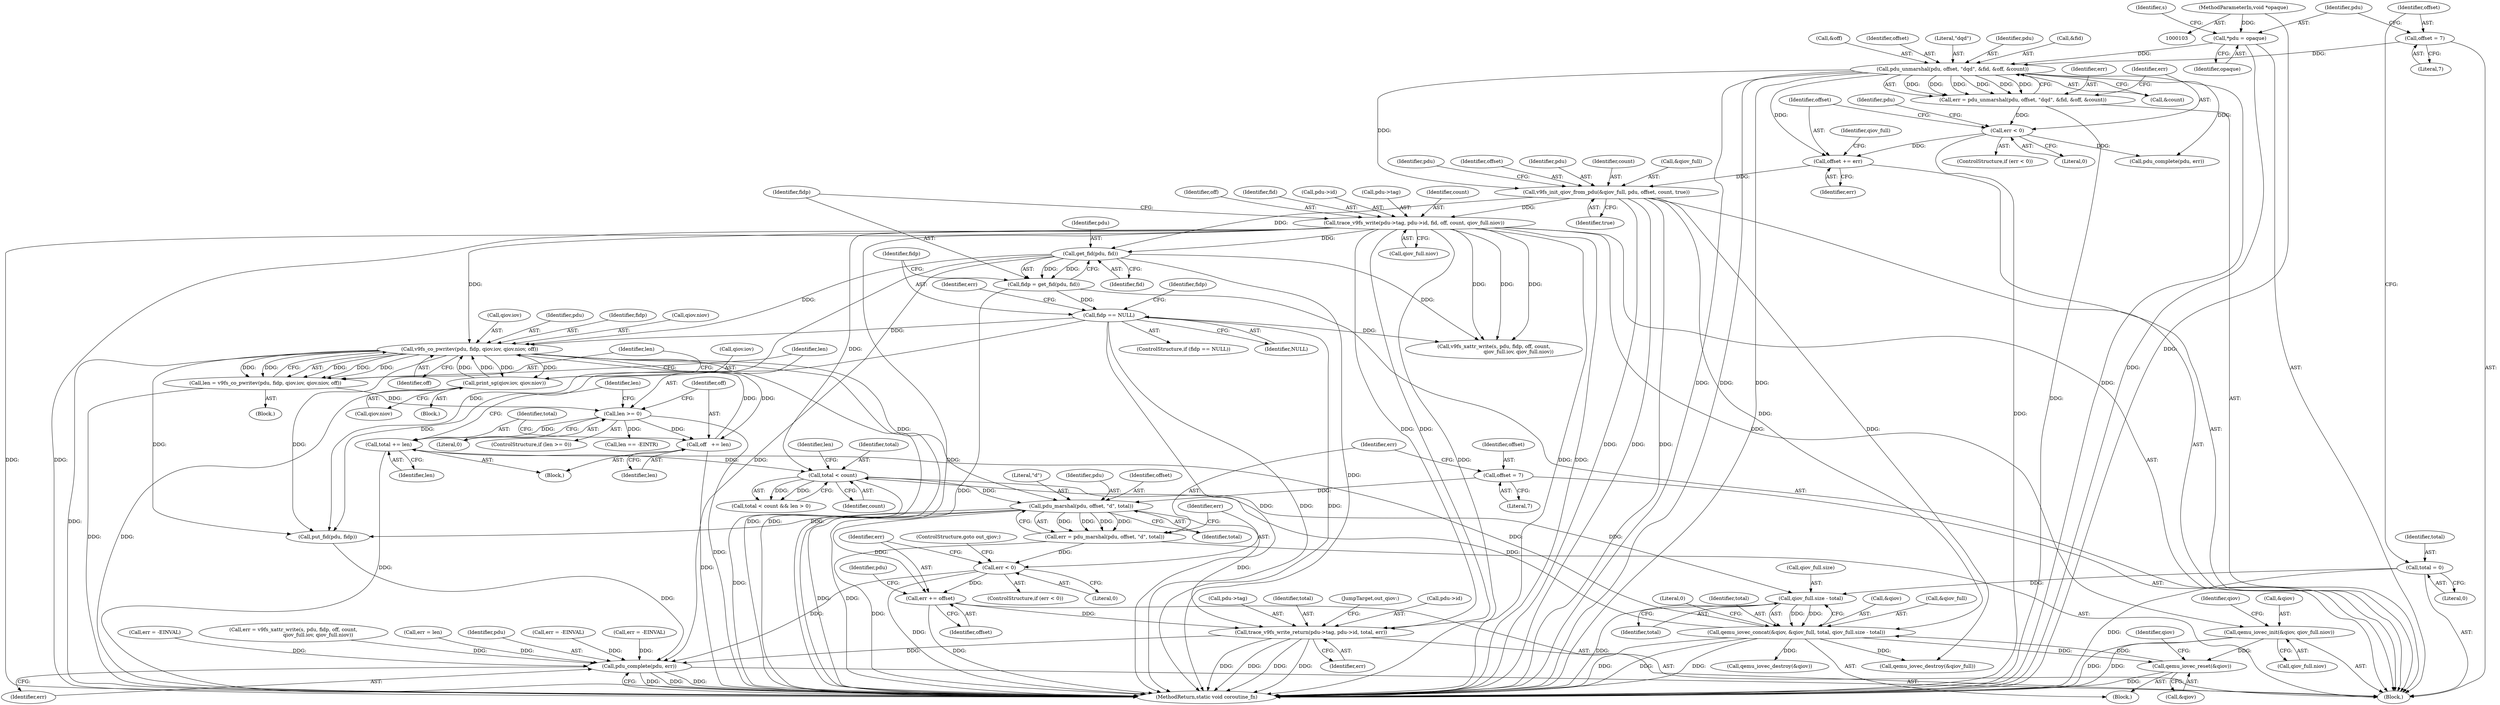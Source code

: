 digraph "0_qemu_fdfcc9aeea1492f4b819a24c94dfb678145b1bf9@API" {
"1000347" [label="(Call,trace_v9fs_write_return(pdu->tag, pdu->id, total, err))"];
"1000166" [label="(Call,trace_v9fs_write(pdu->tag, pdu->id, fid, off, count, qiov_full.niov))"];
"1000159" [label="(Call,v9fs_init_qiov_from_pdu(&qiov_full, pdu, offset, count, true))"];
"1000137" [label="(Call,pdu_unmarshal(pdu, offset, \"dqd\", &fid, &off, &count))"];
"1000124" [label="(Call,*pdu = opaque)"];
"1000104" [label="(MethodParameterIn,void *opaque)"];
"1000119" [label="(Call,offset = 7)"];
"1000156" [label="(Call,offset += err)"];
"1000148" [label="(Call,err < 0)"];
"1000135" [label="(Call,err = pdu_unmarshal(pdu, offset, \"dqd\", &fid, &off, &count))"];
"1000333" [label="(Call,pdu_marshal(pdu, offset, \"d\", total))"];
"1000282" [label="(Call,v9fs_co_pwritev(pdu, fidp, qiov.iov, qiov.niov, off))"];
"1000181" [label="(Call,get_fid(pdu, fid))"];
"1000185" [label="(Call,fidp == NULL)"];
"1000179" [label="(Call,fidp = get_fid(pdu, fid))"];
"1000271" [label="(Call,print_sg(qiov.iov, qiov.niov))"];
"1000297" [label="(Call,off   += len)"];
"1000293" [label="(Call,len >= 0)"];
"1000280" [label="(Call,len = v9fs_co_pwritev(pdu, fidp, qiov.iov, qiov.niov, off))"];
"1000328" [label="(Call,offset = 7)"];
"1000322" [label="(Call,total < count)"];
"1000300" [label="(Call,total += len)"];
"1000257" [label="(Call,qemu_iovec_concat(&qiov, &qiov_full, total, qiov_full.size - total))"];
"1000254" [label="(Call,qemu_iovec_reset(&qiov))"];
"1000246" [label="(Call,qemu_iovec_init(&qiov, qiov_full.niov))"];
"1000263" [label="(Call,qiov_full.size - total)"];
"1000115" [label="(Call,total = 0)"];
"1000344" [label="(Call,err += offset)"];
"1000339" [label="(Call,err < 0)"];
"1000331" [label="(Call,err = pdu_marshal(pdu, offset, \"d\", total))"];
"1000368" [label="(Call,pdu_complete(pdu, err))"];
"1000292" [label="(ControlStructure,if (len >= 0))"];
"1000182" [label="(Identifier,pdu)"];
"1000326" [label="(Identifier,len)"];
"1000349" [label="(Identifier,pdu)"];
"1000258" [label="(Call,&qiov)"];
"1000186" [label="(Identifier,fidp)"];
"1000257" [label="(Call,qemu_iovec_concat(&qiov, &qiov_full, total, qiov_full.size - total))"];
"1000137" [label="(Call,pdu_unmarshal(pdu, offset, \"dqd\", &fid, &off, &count))"];
"1000270" [label="(Block,)"];
"1000301" [label="(Identifier,total)"];
"1000117" [label="(Literal,0)"];
"1000141" [label="(Call,&fid)"];
"1000156" [label="(Call,offset += err)"];
"1000271" [label="(Call,print_sg(qiov.iov, qiov.niov))"];
"1000346" [label="(Identifier,offset)"];
"1000211" [label="(Call,err = -EINVAL)"];
"1000124" [label="(Call,*pdu = opaque)"];
"1000344" [label="(Call,err += offset)"];
"1000162" [label="(Identifier,pdu)"];
"1000304" [label="(Call,len == -EINTR)"];
"1000275" [label="(Call,qiov.niov)"];
"1000116" [label="(Identifier,total)"];
"1000241" [label="(Call,err = -EINVAL)"];
"1000115" [label="(Call,total = 0)"];
"1000179" [label="(Call,fidp = get_fid(pdu, fid))"];
"1000176" [label="(Call,qiov_full.niov)"];
"1000170" [label="(Call,pdu->id)"];
"1000145" [label="(Call,&count)"];
"1000356" [label="(JumpTarget,out_qiov:)"];
"1000328" [label="(Call,offset = 7)"];
"1000126" [label="(Identifier,opaque)"];
"1000321" [label="(Call,total < count && len > 0)"];
"1000247" [label="(Call,&qiov)"];
"1000334" [label="(Identifier,pdu)"];
"1000335" [label="(Identifier,offset)"];
"1000143" [label="(Call,&off)"];
"1000371" [label="(MethodReturn,static void coroutine_fn)"];
"1000167" [label="(Call,pdu->tag)"];
"1000331" [label="(Call,err = pdu_marshal(pdu, offset, \"d\", total))"];
"1000291" [label="(Identifier,off)"];
"1000297" [label="(Call,off   += len)"];
"1000256" [label="(Identifier,qiov)"];
"1000323" [label="(Identifier,total)"];
"1000189" [label="(Call,err = -EINVAL)"];
"1000340" [label="(Identifier,err)"];
"1000120" [label="(Identifier,offset)"];
"1000161" [label="(Identifier,qiov_full)"];
"1000164" [label="(Identifier,count)"];
"1000119" [label="(Call,offset = 7)"];
"1000136" [label="(Identifier,err)"];
"1000160" [label="(Call,&qiov_full)"];
"1000264" [label="(Call,qiov_full.size)"];
"1000341" [label="(Literal,0)"];
"1000168" [label="(Identifier,pdu)"];
"1000149" [label="(Identifier,err)"];
"1000272" [label="(Call,qiov.iov)"];
"1000226" [label="(Call,v9fs_xattr_write(s, pdu, fidp, off, count,\n                               qiov_full.iov, qiov_full.niov))"];
"1000365" [label="(Call,qemu_iovec_destroy(&qiov_full))"];
"1000263" [label="(Call,qiov_full.size - total)"];
"1000288" [label="(Call,qiov.niov)"];
"1000343" [label="(ControlStructure,goto out_qiov;)"];
"1000260" [label="(Call,&qiov_full)"];
"1000361" [label="(Call,put_fid(pdu, fidp))"];
"1000351" [label="(Call,pdu->id)"];
"1000296" [label="(Block,)"];
"1000285" [label="(Call,qiov.iov)"];
"1000348" [label="(Call,pdu->tag)"];
"1000279" [label="(Block,)"];
"1000175" [label="(Identifier,count)"];
"1000370" [label="(Identifier,err)"];
"1000224" [label="(Call,err = v9fs_xattr_write(s, pdu, fidp, off, count,\n                               qiov_full.iov, qiov_full.niov))"];
"1000330" [label="(Literal,7)"];
"1000345" [label="(Identifier,err)"];
"1000281" [label="(Identifier,len)"];
"1000294" [label="(Identifier,len)"];
"1000249" [label="(Call,qiov_full.niov)"];
"1000157" [label="(Identifier,offset)"];
"1000104" [label="(MethodParameterIn,void *opaque)"];
"1000305" [label="(Identifier,len)"];
"1000190" [label="(Identifier,err)"];
"1000337" [label="(Identifier,total)"];
"1000148" [label="(Call,err < 0)"];
"1000147" [label="(ControlStructure,if (err < 0))"];
"1000354" [label="(Identifier,total)"];
"1000299" [label="(Identifier,len)"];
"1000183" [label="(Identifier,fid)"];
"1000153" [label="(Identifier,pdu)"];
"1000300" [label="(Call,total += len)"];
"1000282" [label="(Call,v9fs_co_pwritev(pdu, fidp, qiov.iov, qiov.niov, off))"];
"1000347" [label="(Call,trace_v9fs_write_return(pdu->tag, pdu->id, total, err))"];
"1000329" [label="(Identifier,offset)"];
"1000253" [label="(Block,)"];
"1000269" [label="(Literal,0)"];
"1000338" [label="(ControlStructure,if (err < 0))"];
"1000283" [label="(Identifier,pdu)"];
"1000368" [label="(Call,pdu_complete(pdu, err))"];
"1000280" [label="(Call,len = v9fs_co_pwritev(pdu, fidp, qiov.iov, qiov.niov, off))"];
"1000174" [label="(Identifier,off)"];
"1000152" [label="(Call,pdu_complete(pdu, err))"];
"1000317" [label="(Call,err = len)"];
"1000105" [label="(Block,)"];
"1000150" [label="(Literal,0)"];
"1000336" [label="(Literal,\"d\")"];
"1000259" [label="(Identifier,qiov)"];
"1000158" [label="(Identifier,err)"];
"1000262" [label="(Identifier,total)"];
"1000121" [label="(Literal,7)"];
"1000324" [label="(Identifier,count)"];
"1000369" [label="(Identifier,pdu)"];
"1000254" [label="(Call,qemu_iovec_reset(&qiov))"];
"1000139" [label="(Identifier,offset)"];
"1000166" [label="(Call,trace_v9fs_write(pdu->tag, pdu->id, fid, off, count, qiov_full.niov))"];
"1000197" [label="(Identifier,fidp)"];
"1000355" [label="(Identifier,err)"];
"1000246" [label="(Call,qemu_iovec_init(&qiov, qiov_full.niov))"];
"1000267" [label="(Identifier,total)"];
"1000332" [label="(Identifier,err)"];
"1000180" [label="(Identifier,fidp)"];
"1000284" [label="(Identifier,fidp)"];
"1000295" [label="(Literal,0)"];
"1000140" [label="(Literal,\"dqd\")"];
"1000165" [label="(Identifier,true)"];
"1000184" [label="(ControlStructure,if (fidp == NULL))"];
"1000138" [label="(Identifier,pdu)"];
"1000135" [label="(Call,err = pdu_unmarshal(pdu, offset, \"dqd\", &fid, &off, &count))"];
"1000298" [label="(Identifier,off)"];
"1000129" [label="(Identifier,s)"];
"1000159" [label="(Call,v9fs_init_qiov_from_pdu(&qiov_full, pdu, offset, count, true))"];
"1000125" [label="(Identifier,pdu)"];
"1000187" [label="(Identifier,NULL)"];
"1000293" [label="(Call,len >= 0)"];
"1000255" [label="(Call,&qiov)"];
"1000322" [label="(Call,total < count)"];
"1000163" [label="(Identifier,offset)"];
"1000357" [label="(Call,qemu_iovec_destroy(&qiov))"];
"1000333" [label="(Call,pdu_marshal(pdu, offset, \"d\", total))"];
"1000173" [label="(Identifier,fid)"];
"1000339" [label="(Call,err < 0)"];
"1000185" [label="(Call,fidp == NULL)"];
"1000302" [label="(Identifier,len)"];
"1000181" [label="(Call,get_fid(pdu, fid))"];
"1000347" -> "1000105"  [label="AST: "];
"1000347" -> "1000355"  [label="CFG: "];
"1000348" -> "1000347"  [label="AST: "];
"1000351" -> "1000347"  [label="AST: "];
"1000354" -> "1000347"  [label="AST: "];
"1000355" -> "1000347"  [label="AST: "];
"1000356" -> "1000347"  [label="CFG: "];
"1000347" -> "1000371"  [label="DDG: "];
"1000347" -> "1000371"  [label="DDG: "];
"1000347" -> "1000371"  [label="DDG: "];
"1000347" -> "1000371"  [label="DDG: "];
"1000166" -> "1000347"  [label="DDG: "];
"1000166" -> "1000347"  [label="DDG: "];
"1000333" -> "1000347"  [label="DDG: "];
"1000344" -> "1000347"  [label="DDG: "];
"1000347" -> "1000368"  [label="DDG: "];
"1000166" -> "1000105"  [label="AST: "];
"1000166" -> "1000176"  [label="CFG: "];
"1000167" -> "1000166"  [label="AST: "];
"1000170" -> "1000166"  [label="AST: "];
"1000173" -> "1000166"  [label="AST: "];
"1000174" -> "1000166"  [label="AST: "];
"1000175" -> "1000166"  [label="AST: "];
"1000176" -> "1000166"  [label="AST: "];
"1000180" -> "1000166"  [label="CFG: "];
"1000166" -> "1000371"  [label="DDG: "];
"1000166" -> "1000371"  [label="DDG: "];
"1000166" -> "1000371"  [label="DDG: "];
"1000166" -> "1000371"  [label="DDG: "];
"1000166" -> "1000371"  [label="DDG: "];
"1000166" -> "1000371"  [label="DDG: "];
"1000159" -> "1000166"  [label="DDG: "];
"1000166" -> "1000181"  [label="DDG: "];
"1000166" -> "1000226"  [label="DDG: "];
"1000166" -> "1000226"  [label="DDG: "];
"1000166" -> "1000226"  [label="DDG: "];
"1000166" -> "1000246"  [label="DDG: "];
"1000166" -> "1000282"  [label="DDG: "];
"1000166" -> "1000322"  [label="DDG: "];
"1000159" -> "1000105"  [label="AST: "];
"1000159" -> "1000165"  [label="CFG: "];
"1000160" -> "1000159"  [label="AST: "];
"1000162" -> "1000159"  [label="AST: "];
"1000163" -> "1000159"  [label="AST: "];
"1000164" -> "1000159"  [label="AST: "];
"1000165" -> "1000159"  [label="AST: "];
"1000168" -> "1000159"  [label="CFG: "];
"1000159" -> "1000371"  [label="DDG: "];
"1000159" -> "1000371"  [label="DDG: "];
"1000159" -> "1000371"  [label="DDG: "];
"1000137" -> "1000159"  [label="DDG: "];
"1000156" -> "1000159"  [label="DDG: "];
"1000159" -> "1000181"  [label="DDG: "];
"1000159" -> "1000257"  [label="DDG: "];
"1000159" -> "1000365"  [label="DDG: "];
"1000137" -> "1000135"  [label="AST: "];
"1000137" -> "1000145"  [label="CFG: "];
"1000138" -> "1000137"  [label="AST: "];
"1000139" -> "1000137"  [label="AST: "];
"1000140" -> "1000137"  [label="AST: "];
"1000141" -> "1000137"  [label="AST: "];
"1000143" -> "1000137"  [label="AST: "];
"1000145" -> "1000137"  [label="AST: "];
"1000135" -> "1000137"  [label="CFG: "];
"1000137" -> "1000371"  [label="DDG: "];
"1000137" -> "1000371"  [label="DDG: "];
"1000137" -> "1000371"  [label="DDG: "];
"1000137" -> "1000371"  [label="DDG: "];
"1000137" -> "1000135"  [label="DDG: "];
"1000137" -> "1000135"  [label="DDG: "];
"1000137" -> "1000135"  [label="DDG: "];
"1000137" -> "1000135"  [label="DDG: "];
"1000137" -> "1000135"  [label="DDG: "];
"1000137" -> "1000135"  [label="DDG: "];
"1000124" -> "1000137"  [label="DDG: "];
"1000119" -> "1000137"  [label="DDG: "];
"1000137" -> "1000152"  [label="DDG: "];
"1000137" -> "1000156"  [label="DDG: "];
"1000124" -> "1000105"  [label="AST: "];
"1000124" -> "1000126"  [label="CFG: "];
"1000125" -> "1000124"  [label="AST: "];
"1000126" -> "1000124"  [label="AST: "];
"1000129" -> "1000124"  [label="CFG: "];
"1000124" -> "1000371"  [label="DDG: "];
"1000104" -> "1000124"  [label="DDG: "];
"1000104" -> "1000103"  [label="AST: "];
"1000104" -> "1000371"  [label="DDG: "];
"1000119" -> "1000105"  [label="AST: "];
"1000119" -> "1000121"  [label="CFG: "];
"1000120" -> "1000119"  [label="AST: "];
"1000121" -> "1000119"  [label="AST: "];
"1000125" -> "1000119"  [label="CFG: "];
"1000156" -> "1000105"  [label="AST: "];
"1000156" -> "1000158"  [label="CFG: "];
"1000157" -> "1000156"  [label="AST: "];
"1000158" -> "1000156"  [label="AST: "];
"1000161" -> "1000156"  [label="CFG: "];
"1000148" -> "1000156"  [label="DDG: "];
"1000148" -> "1000147"  [label="AST: "];
"1000148" -> "1000150"  [label="CFG: "];
"1000149" -> "1000148"  [label="AST: "];
"1000150" -> "1000148"  [label="AST: "];
"1000153" -> "1000148"  [label="CFG: "];
"1000157" -> "1000148"  [label="CFG: "];
"1000148" -> "1000371"  [label="DDG: "];
"1000135" -> "1000148"  [label="DDG: "];
"1000148" -> "1000152"  [label="DDG: "];
"1000135" -> "1000105"  [label="AST: "];
"1000136" -> "1000135"  [label="AST: "];
"1000149" -> "1000135"  [label="CFG: "];
"1000135" -> "1000371"  [label="DDG: "];
"1000333" -> "1000331"  [label="AST: "];
"1000333" -> "1000337"  [label="CFG: "];
"1000334" -> "1000333"  [label="AST: "];
"1000335" -> "1000333"  [label="AST: "];
"1000336" -> "1000333"  [label="AST: "];
"1000337" -> "1000333"  [label="AST: "];
"1000331" -> "1000333"  [label="CFG: "];
"1000333" -> "1000371"  [label="DDG: "];
"1000333" -> "1000371"  [label="DDG: "];
"1000333" -> "1000331"  [label="DDG: "];
"1000333" -> "1000331"  [label="DDG: "];
"1000333" -> "1000331"  [label="DDG: "];
"1000333" -> "1000331"  [label="DDG: "];
"1000282" -> "1000333"  [label="DDG: "];
"1000328" -> "1000333"  [label="DDG: "];
"1000322" -> "1000333"  [label="DDG: "];
"1000333" -> "1000344"  [label="DDG: "];
"1000333" -> "1000361"  [label="DDG: "];
"1000282" -> "1000280"  [label="AST: "];
"1000282" -> "1000291"  [label="CFG: "];
"1000283" -> "1000282"  [label="AST: "];
"1000284" -> "1000282"  [label="AST: "];
"1000285" -> "1000282"  [label="AST: "];
"1000288" -> "1000282"  [label="AST: "];
"1000291" -> "1000282"  [label="AST: "];
"1000280" -> "1000282"  [label="CFG: "];
"1000282" -> "1000371"  [label="DDG: "];
"1000282" -> "1000371"  [label="DDG: "];
"1000282" -> "1000371"  [label="DDG: "];
"1000282" -> "1000271"  [label="DDG: "];
"1000282" -> "1000271"  [label="DDG: "];
"1000282" -> "1000280"  [label="DDG: "];
"1000282" -> "1000280"  [label="DDG: "];
"1000282" -> "1000280"  [label="DDG: "];
"1000282" -> "1000280"  [label="DDG: "];
"1000282" -> "1000280"  [label="DDG: "];
"1000181" -> "1000282"  [label="DDG: "];
"1000185" -> "1000282"  [label="DDG: "];
"1000271" -> "1000282"  [label="DDG: "];
"1000271" -> "1000282"  [label="DDG: "];
"1000297" -> "1000282"  [label="DDG: "];
"1000282" -> "1000297"  [label="DDG: "];
"1000282" -> "1000361"  [label="DDG: "];
"1000282" -> "1000361"  [label="DDG: "];
"1000181" -> "1000179"  [label="AST: "];
"1000181" -> "1000183"  [label="CFG: "];
"1000182" -> "1000181"  [label="AST: "];
"1000183" -> "1000181"  [label="AST: "];
"1000179" -> "1000181"  [label="CFG: "];
"1000181" -> "1000371"  [label="DDG: "];
"1000181" -> "1000179"  [label="DDG: "];
"1000181" -> "1000179"  [label="DDG: "];
"1000181" -> "1000226"  [label="DDG: "];
"1000181" -> "1000361"  [label="DDG: "];
"1000181" -> "1000368"  [label="DDG: "];
"1000185" -> "1000184"  [label="AST: "];
"1000185" -> "1000187"  [label="CFG: "];
"1000186" -> "1000185"  [label="AST: "];
"1000187" -> "1000185"  [label="AST: "];
"1000190" -> "1000185"  [label="CFG: "];
"1000197" -> "1000185"  [label="CFG: "];
"1000185" -> "1000371"  [label="DDG: "];
"1000185" -> "1000371"  [label="DDG: "];
"1000185" -> "1000371"  [label="DDG: "];
"1000179" -> "1000185"  [label="DDG: "];
"1000185" -> "1000226"  [label="DDG: "];
"1000185" -> "1000361"  [label="DDG: "];
"1000179" -> "1000105"  [label="AST: "];
"1000180" -> "1000179"  [label="AST: "];
"1000186" -> "1000179"  [label="CFG: "];
"1000179" -> "1000371"  [label="DDG: "];
"1000271" -> "1000270"  [label="AST: "];
"1000271" -> "1000275"  [label="CFG: "];
"1000272" -> "1000271"  [label="AST: "];
"1000275" -> "1000271"  [label="AST: "];
"1000281" -> "1000271"  [label="CFG: "];
"1000271" -> "1000371"  [label="DDG: "];
"1000297" -> "1000296"  [label="AST: "];
"1000297" -> "1000299"  [label="CFG: "];
"1000298" -> "1000297"  [label="AST: "];
"1000299" -> "1000297"  [label="AST: "];
"1000301" -> "1000297"  [label="CFG: "];
"1000297" -> "1000371"  [label="DDG: "];
"1000293" -> "1000297"  [label="DDG: "];
"1000293" -> "1000292"  [label="AST: "];
"1000293" -> "1000295"  [label="CFG: "];
"1000294" -> "1000293"  [label="AST: "];
"1000295" -> "1000293"  [label="AST: "];
"1000305" -> "1000293"  [label="CFG: "];
"1000298" -> "1000293"  [label="CFG: "];
"1000293" -> "1000371"  [label="DDG: "];
"1000280" -> "1000293"  [label="DDG: "];
"1000293" -> "1000300"  [label="DDG: "];
"1000293" -> "1000304"  [label="DDG: "];
"1000280" -> "1000279"  [label="AST: "];
"1000281" -> "1000280"  [label="AST: "];
"1000294" -> "1000280"  [label="CFG: "];
"1000280" -> "1000371"  [label="DDG: "];
"1000328" -> "1000105"  [label="AST: "];
"1000328" -> "1000330"  [label="CFG: "];
"1000329" -> "1000328"  [label="AST: "];
"1000330" -> "1000328"  [label="AST: "];
"1000332" -> "1000328"  [label="CFG: "];
"1000322" -> "1000321"  [label="AST: "];
"1000322" -> "1000324"  [label="CFG: "];
"1000323" -> "1000322"  [label="AST: "];
"1000324" -> "1000322"  [label="AST: "];
"1000326" -> "1000322"  [label="CFG: "];
"1000321" -> "1000322"  [label="CFG: "];
"1000322" -> "1000371"  [label="DDG: "];
"1000322" -> "1000263"  [label="DDG: "];
"1000322" -> "1000321"  [label="DDG: "];
"1000322" -> "1000321"  [label="DDG: "];
"1000300" -> "1000322"  [label="DDG: "];
"1000257" -> "1000322"  [label="DDG: "];
"1000300" -> "1000296"  [label="AST: "];
"1000300" -> "1000302"  [label="CFG: "];
"1000301" -> "1000300"  [label="AST: "];
"1000302" -> "1000300"  [label="AST: "];
"1000305" -> "1000300"  [label="CFG: "];
"1000300" -> "1000371"  [label="DDG: "];
"1000257" -> "1000300"  [label="DDG: "];
"1000257" -> "1000253"  [label="AST: "];
"1000257" -> "1000263"  [label="CFG: "];
"1000258" -> "1000257"  [label="AST: "];
"1000260" -> "1000257"  [label="AST: "];
"1000262" -> "1000257"  [label="AST: "];
"1000263" -> "1000257"  [label="AST: "];
"1000269" -> "1000257"  [label="CFG: "];
"1000257" -> "1000371"  [label="DDG: "];
"1000257" -> "1000371"  [label="DDG: "];
"1000257" -> "1000371"  [label="DDG: "];
"1000257" -> "1000254"  [label="DDG: "];
"1000254" -> "1000257"  [label="DDG: "];
"1000263" -> "1000257"  [label="DDG: "];
"1000263" -> "1000257"  [label="DDG: "];
"1000257" -> "1000357"  [label="DDG: "];
"1000257" -> "1000365"  [label="DDG: "];
"1000254" -> "1000253"  [label="AST: "];
"1000254" -> "1000255"  [label="CFG: "];
"1000255" -> "1000254"  [label="AST: "];
"1000259" -> "1000254"  [label="CFG: "];
"1000254" -> "1000371"  [label="DDG: "];
"1000246" -> "1000254"  [label="DDG: "];
"1000246" -> "1000105"  [label="AST: "];
"1000246" -> "1000249"  [label="CFG: "];
"1000247" -> "1000246"  [label="AST: "];
"1000249" -> "1000246"  [label="AST: "];
"1000256" -> "1000246"  [label="CFG: "];
"1000246" -> "1000371"  [label="DDG: "];
"1000246" -> "1000371"  [label="DDG: "];
"1000263" -> "1000267"  [label="CFG: "];
"1000264" -> "1000263"  [label="AST: "];
"1000267" -> "1000263"  [label="AST: "];
"1000263" -> "1000371"  [label="DDG: "];
"1000115" -> "1000263"  [label="DDG: "];
"1000115" -> "1000105"  [label="AST: "];
"1000115" -> "1000117"  [label="CFG: "];
"1000116" -> "1000115"  [label="AST: "];
"1000117" -> "1000115"  [label="AST: "];
"1000120" -> "1000115"  [label="CFG: "];
"1000115" -> "1000371"  [label="DDG: "];
"1000344" -> "1000105"  [label="AST: "];
"1000344" -> "1000346"  [label="CFG: "];
"1000345" -> "1000344"  [label="AST: "];
"1000346" -> "1000344"  [label="AST: "];
"1000349" -> "1000344"  [label="CFG: "];
"1000344" -> "1000371"  [label="DDG: "];
"1000339" -> "1000344"  [label="DDG: "];
"1000339" -> "1000338"  [label="AST: "];
"1000339" -> "1000341"  [label="CFG: "];
"1000340" -> "1000339"  [label="AST: "];
"1000341" -> "1000339"  [label="AST: "];
"1000343" -> "1000339"  [label="CFG: "];
"1000345" -> "1000339"  [label="CFG: "];
"1000339" -> "1000371"  [label="DDG: "];
"1000331" -> "1000339"  [label="DDG: "];
"1000339" -> "1000368"  [label="DDG: "];
"1000331" -> "1000105"  [label="AST: "];
"1000332" -> "1000331"  [label="AST: "];
"1000340" -> "1000331"  [label="CFG: "];
"1000331" -> "1000371"  [label="DDG: "];
"1000368" -> "1000105"  [label="AST: "];
"1000368" -> "1000370"  [label="CFG: "];
"1000369" -> "1000368"  [label="AST: "];
"1000370" -> "1000368"  [label="AST: "];
"1000371" -> "1000368"  [label="CFG: "];
"1000368" -> "1000371"  [label="DDG: "];
"1000368" -> "1000371"  [label="DDG: "];
"1000368" -> "1000371"  [label="DDG: "];
"1000361" -> "1000368"  [label="DDG: "];
"1000224" -> "1000368"  [label="DDG: "];
"1000211" -> "1000368"  [label="DDG: "];
"1000241" -> "1000368"  [label="DDG: "];
"1000189" -> "1000368"  [label="DDG: "];
"1000317" -> "1000368"  [label="DDG: "];
}
